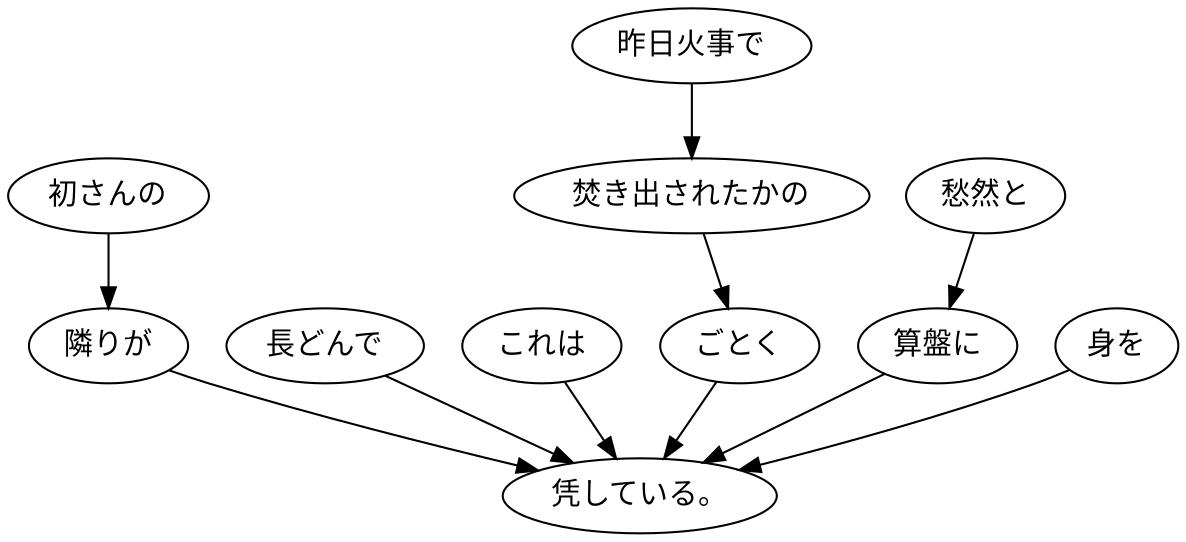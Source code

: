 digraph graph3696 {
	node0 [label="初さんの"];
	node1 [label="隣りが"];
	node2 [label="長どんで"];
	node3 [label="これは"];
	node4 [label="昨日火事で"];
	node5 [label="焚き出されたかの"];
	node6 [label="ごとく"];
	node7 [label="愁然と"];
	node8 [label="算盤に"];
	node9 [label="身を"];
	node10 [label="凭している。"];
	node0 -> node1;
	node1 -> node10;
	node2 -> node10;
	node3 -> node10;
	node4 -> node5;
	node5 -> node6;
	node6 -> node10;
	node7 -> node8;
	node8 -> node10;
	node9 -> node10;
}
